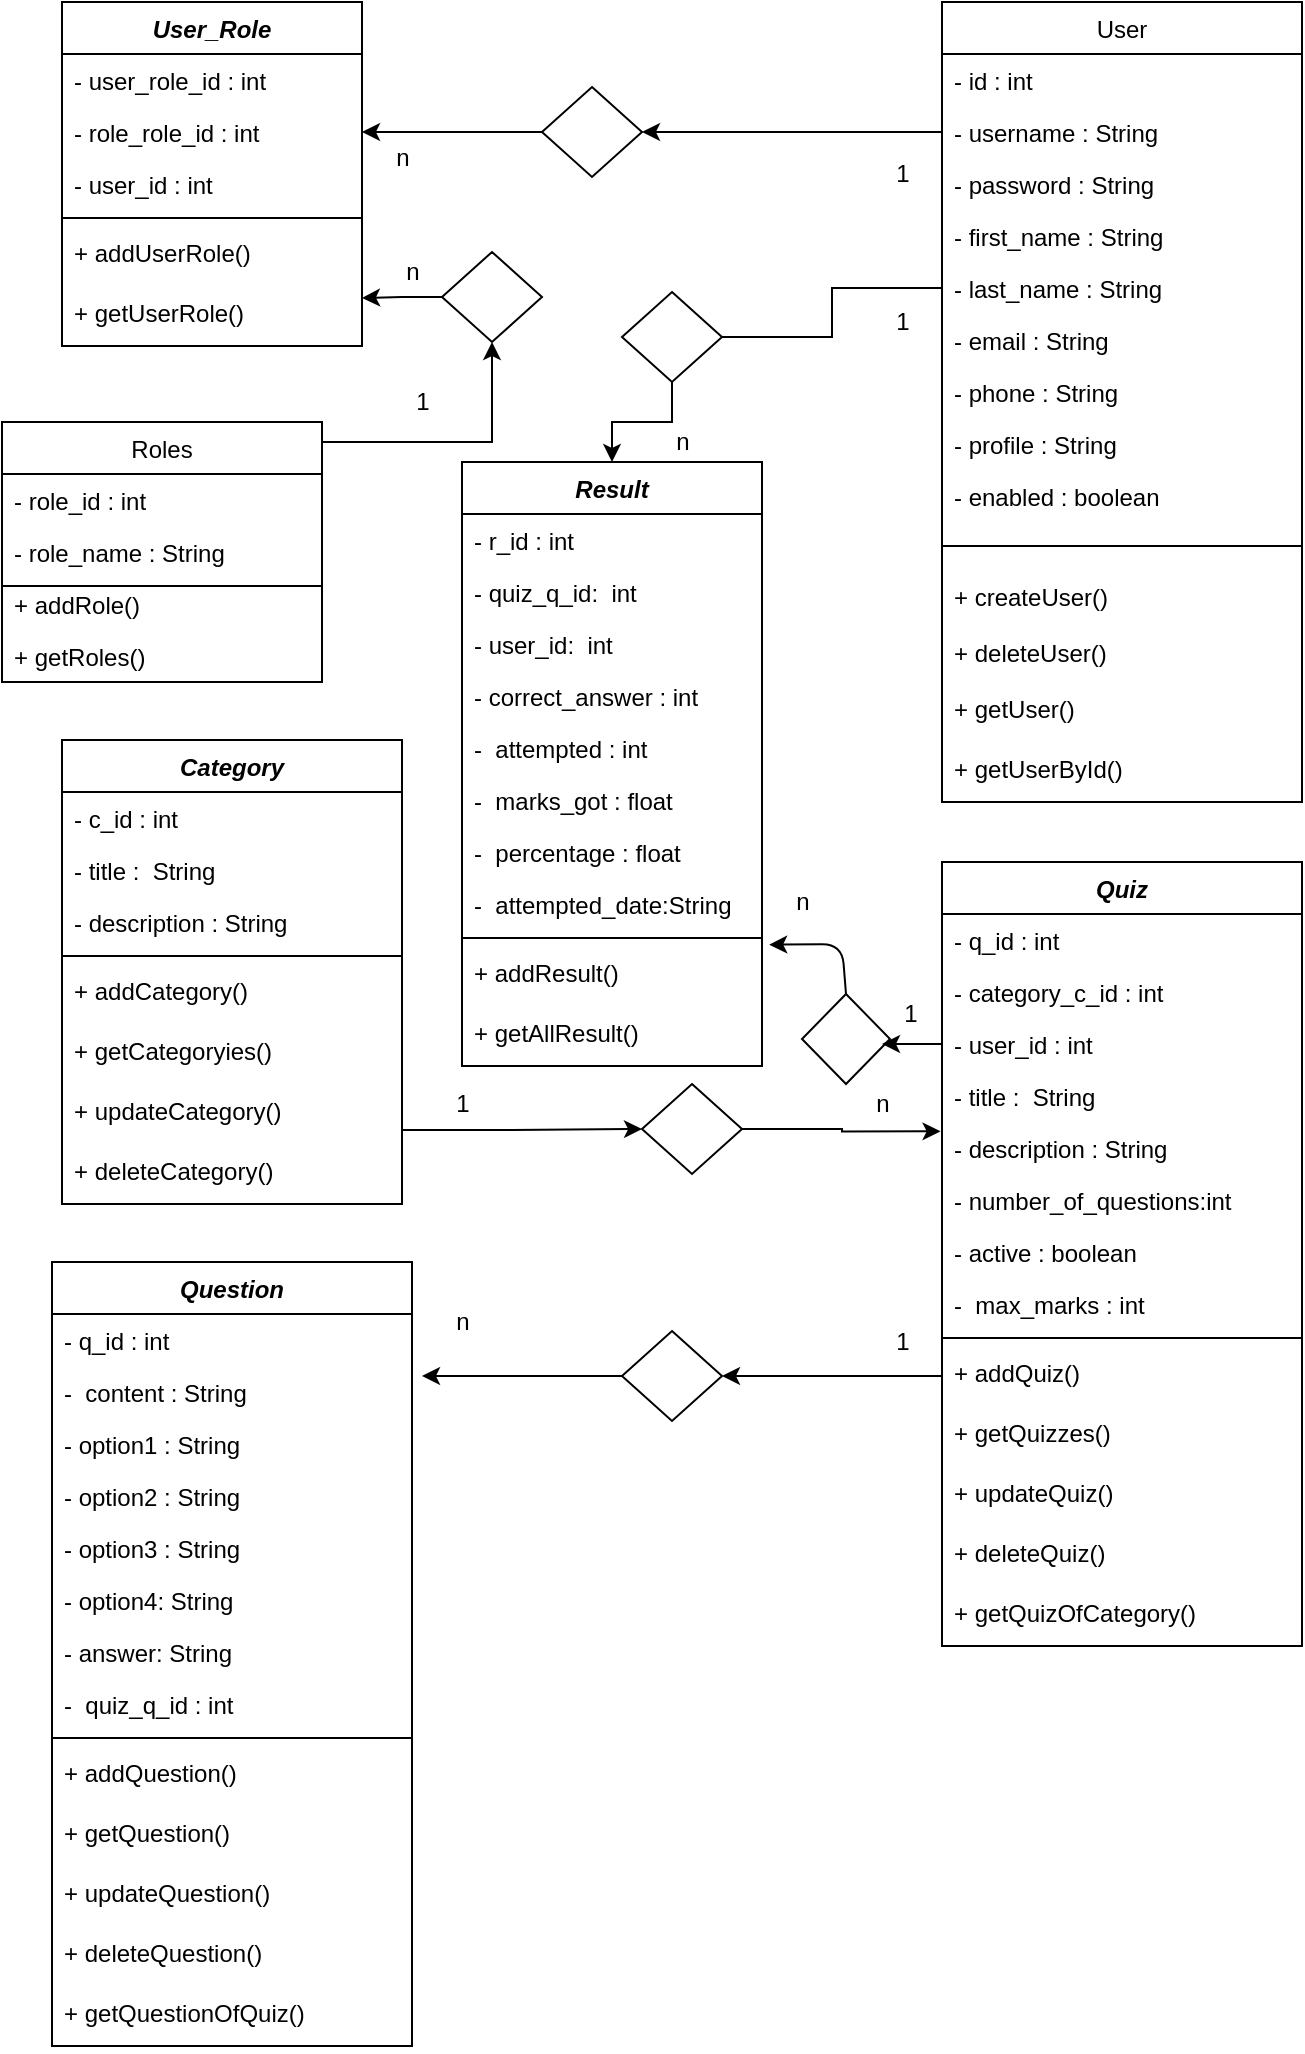 <mxfile version="15.3.5" type="device"><diagram id="C5RBs43oDa-KdzZeNtuy" name="Page-1"><mxGraphModel dx="1259" dy="533" grid="1" gridSize="10" guides="1" tooltips="1" connect="1" arrows="1" fold="1" page="1" pageScale="1" pageWidth="827" pageHeight="1169" math="0" shadow="0"><root><mxCell id="WIyWlLk6GJQsqaUBKTNV-0"/><mxCell id="WIyWlLk6GJQsqaUBKTNV-1" parent="WIyWlLk6GJQsqaUBKTNV-0"/><mxCell id="jWSQTpbPnZB47h_vcqKc-38" value="User_Role" style="swimlane;fontStyle=3;align=center;verticalAlign=top;childLayout=stackLayout;horizontal=1;startSize=26;horizontalStack=0;resizeParent=1;resizeLast=0;collapsible=1;marginBottom=0;rounded=0;shadow=0;strokeWidth=1;" vertex="1" parent="WIyWlLk6GJQsqaUBKTNV-1"><mxGeometry x="50" y="130" width="150" height="172" as="geometry"><mxRectangle x="230" y="140" width="160" height="26" as="alternateBounds"/></mxGeometry></mxCell><mxCell id="jWSQTpbPnZB47h_vcqKc-39" value="- user_role_id : int" style="text;align=left;verticalAlign=top;spacingLeft=4;spacingRight=4;overflow=hidden;rotatable=0;points=[[0,0.5],[1,0.5]];portConstraint=eastwest;" vertex="1" parent="jWSQTpbPnZB47h_vcqKc-38"><mxGeometry y="26" width="150" height="26" as="geometry"/></mxCell><mxCell id="jWSQTpbPnZB47h_vcqKc-40" value="- role_role_id : int" style="text;align=left;verticalAlign=top;spacingLeft=4;spacingRight=4;overflow=hidden;rotatable=0;points=[[0,0.5],[1,0.5]];portConstraint=eastwest;rounded=0;shadow=0;html=0;" vertex="1" parent="jWSQTpbPnZB47h_vcqKc-38"><mxGeometry y="52" width="150" height="26" as="geometry"/></mxCell><mxCell id="jWSQTpbPnZB47h_vcqKc-41" value="- user_id : int" style="text;align=left;verticalAlign=top;spacingLeft=4;spacingRight=4;overflow=hidden;rotatable=0;points=[[0,0.5],[1,0.5]];portConstraint=eastwest;rounded=0;shadow=0;html=0;" vertex="1" parent="jWSQTpbPnZB47h_vcqKc-38"><mxGeometry y="78" width="150" height="26" as="geometry"/></mxCell><mxCell id="jWSQTpbPnZB47h_vcqKc-42" value="" style="line;html=1;strokeWidth=1;align=left;verticalAlign=middle;spacingTop=-1;spacingLeft=3;spacingRight=3;rotatable=0;labelPosition=right;points=[];portConstraint=eastwest;" vertex="1" parent="jWSQTpbPnZB47h_vcqKc-38"><mxGeometry y="104" width="150" height="8" as="geometry"/></mxCell><mxCell id="jWSQTpbPnZB47h_vcqKc-44" value="+ addUserRole()" style="text;align=left;verticalAlign=top;spacingLeft=4;spacingRight=4;overflow=hidden;rotatable=0;points=[[0,0.5],[1,0.5]];portConstraint=eastwest;" vertex="1" parent="jWSQTpbPnZB47h_vcqKc-38"><mxGeometry y="112" width="150" height="30" as="geometry"/></mxCell><mxCell id="jWSQTpbPnZB47h_vcqKc-94" value="+ getUserRole()" style="text;align=left;verticalAlign=top;spacingLeft=4;spacingRight=4;overflow=hidden;rotatable=0;points=[[0,0.5],[1,0.5]];portConstraint=eastwest;" vertex="1" parent="jWSQTpbPnZB47h_vcqKc-38"><mxGeometry y="142" width="150" height="30" as="geometry"/></mxCell><mxCell id="jWSQTpbPnZB47h_vcqKc-45" value="Roles" style="swimlane;fontStyle=0;align=center;verticalAlign=top;childLayout=stackLayout;horizontal=1;startSize=26;horizontalStack=0;resizeParent=1;resizeLast=0;collapsible=1;marginBottom=0;rounded=0;shadow=0;strokeWidth=1;" vertex="1" parent="WIyWlLk6GJQsqaUBKTNV-1"><mxGeometry x="20" y="340" width="160" height="130" as="geometry"><mxRectangle x="130" y="380" width="160" height="26" as="alternateBounds"/></mxGeometry></mxCell><mxCell id="jWSQTpbPnZB47h_vcqKc-46" value="- role_id : int" style="text;align=left;verticalAlign=top;spacingLeft=4;spacingRight=4;overflow=hidden;rotatable=0;points=[[0,0.5],[1,0.5]];portConstraint=eastwest;" vertex="1" parent="jWSQTpbPnZB47h_vcqKc-45"><mxGeometry y="26" width="160" height="26" as="geometry"/></mxCell><mxCell id="jWSQTpbPnZB47h_vcqKc-47" value="- role_name : String" style="text;align=left;verticalAlign=top;spacingLeft=4;spacingRight=4;overflow=hidden;rotatable=0;points=[[0,0.5],[1,0.5]];portConstraint=eastwest;rounded=0;shadow=0;html=0;" vertex="1" parent="jWSQTpbPnZB47h_vcqKc-45"><mxGeometry y="52" width="160" height="26" as="geometry"/></mxCell><mxCell id="jWSQTpbPnZB47h_vcqKc-48" value="+ addRole()" style="text;align=left;verticalAlign=top;spacingLeft=4;spacingRight=4;overflow=hidden;rotatable=0;points=[[0,0.5],[1,0.5]];portConstraint=eastwest;rounded=0;shadow=0;html=0;" vertex="1" parent="jWSQTpbPnZB47h_vcqKc-45"><mxGeometry y="78" width="160" height="26" as="geometry"/></mxCell><mxCell id="jWSQTpbPnZB47h_vcqKc-95" value="+ getRoles()" style="text;align=left;verticalAlign=top;spacingLeft=4;spacingRight=4;overflow=hidden;rotatable=0;points=[[0,0.5],[1,0.5]];portConstraint=eastwest;rounded=0;shadow=0;html=0;" vertex="1" parent="jWSQTpbPnZB47h_vcqKc-45"><mxGeometry y="104" width="160" height="26" as="geometry"/></mxCell><mxCell id="jWSQTpbPnZB47h_vcqKc-49" value="User" style="swimlane;fontStyle=0;align=center;verticalAlign=top;childLayout=stackLayout;horizontal=1;startSize=26;horizontalStack=0;resizeParent=1;resizeLast=0;collapsible=1;marginBottom=0;rounded=0;shadow=0;strokeWidth=1;" vertex="1" parent="WIyWlLk6GJQsqaUBKTNV-1"><mxGeometry x="490" y="130" width="180" height="400" as="geometry"><mxRectangle x="550" y="140" width="160" height="26" as="alternateBounds"/></mxGeometry></mxCell><mxCell id="jWSQTpbPnZB47h_vcqKc-50" value="- id : int" style="text;align=left;verticalAlign=top;spacingLeft=4;spacingRight=4;overflow=hidden;rotatable=0;points=[[0,0.5],[1,0.5]];portConstraint=eastwest;" vertex="1" parent="jWSQTpbPnZB47h_vcqKc-49"><mxGeometry y="26" width="180" height="26" as="geometry"/></mxCell><mxCell id="jWSQTpbPnZB47h_vcqKc-51" value="- username : String" style="text;align=left;verticalAlign=top;spacingLeft=4;spacingRight=4;overflow=hidden;rotatable=0;points=[[0,0.5],[1,0.5]];portConstraint=eastwest;rounded=0;shadow=0;html=0;" vertex="1" parent="jWSQTpbPnZB47h_vcqKc-49"><mxGeometry y="52" width="180" height="26" as="geometry"/></mxCell><mxCell id="jWSQTpbPnZB47h_vcqKc-52" value="- password : String" style="text;align=left;verticalAlign=top;spacingLeft=4;spacingRight=4;overflow=hidden;rotatable=0;points=[[0,0.5],[1,0.5]];portConstraint=eastwest;rounded=0;shadow=0;html=0;" vertex="1" parent="jWSQTpbPnZB47h_vcqKc-49"><mxGeometry y="78" width="180" height="26" as="geometry"/></mxCell><mxCell id="jWSQTpbPnZB47h_vcqKc-53" value="- first_name : String" style="text;align=left;verticalAlign=top;spacingLeft=4;spacingRight=4;overflow=hidden;rotatable=0;points=[[0,0.5],[1,0.5]];portConstraint=eastwest;rounded=0;shadow=0;html=0;" vertex="1" parent="jWSQTpbPnZB47h_vcqKc-49"><mxGeometry y="104" width="180" height="26" as="geometry"/></mxCell><mxCell id="jWSQTpbPnZB47h_vcqKc-55" value="- last_name : String" style="text;align=left;verticalAlign=top;spacingLeft=4;spacingRight=4;overflow=hidden;rotatable=0;points=[[0,0.5],[1,0.5]];portConstraint=eastwest;rounded=0;shadow=0;html=0;" vertex="1" parent="jWSQTpbPnZB47h_vcqKc-49"><mxGeometry y="130" width="180" height="26" as="geometry"/></mxCell><mxCell id="jWSQTpbPnZB47h_vcqKc-54" value="- email : String" style="text;align=left;verticalAlign=top;spacingLeft=4;spacingRight=4;overflow=hidden;rotatable=0;points=[[0,0.5],[1,0.5]];portConstraint=eastwest;rounded=0;shadow=0;html=0;" vertex="1" parent="jWSQTpbPnZB47h_vcqKc-49"><mxGeometry y="156" width="180" height="26" as="geometry"/></mxCell><mxCell id="jWSQTpbPnZB47h_vcqKc-56" value="- phone : String" style="text;align=left;verticalAlign=top;spacingLeft=4;spacingRight=4;overflow=hidden;rotatable=0;points=[[0,0.5],[1,0.5]];portConstraint=eastwest;rounded=0;shadow=0;html=0;" vertex="1" parent="jWSQTpbPnZB47h_vcqKc-49"><mxGeometry y="182" width="180" height="26" as="geometry"/></mxCell><mxCell id="jWSQTpbPnZB47h_vcqKc-79" value="- profile : String" style="text;align=left;verticalAlign=top;spacingLeft=4;spacingRight=4;overflow=hidden;rotatable=0;points=[[0,0.5],[1,0.5]];portConstraint=eastwest;rounded=0;shadow=0;html=0;" vertex="1" parent="jWSQTpbPnZB47h_vcqKc-49"><mxGeometry y="208" width="180" height="26" as="geometry"/></mxCell><mxCell id="jWSQTpbPnZB47h_vcqKc-57" value="- enabled : boolean" style="text;align=left;verticalAlign=top;spacingLeft=4;spacingRight=4;overflow=hidden;rotatable=0;points=[[0,0.5],[1,0.5]];portConstraint=eastwest;rounded=0;shadow=0;html=0;" vertex="1" parent="jWSQTpbPnZB47h_vcqKc-49"><mxGeometry y="234" width="180" height="26" as="geometry"/></mxCell><mxCell id="jWSQTpbPnZB47h_vcqKc-59" value="" style="line;html=1;strokeWidth=1;align=left;verticalAlign=middle;spacingTop=-1;spacingLeft=3;spacingRight=3;rotatable=0;labelPosition=right;points=[];portConstraint=eastwest;" vertex="1" parent="jWSQTpbPnZB47h_vcqKc-49"><mxGeometry y="260" width="180" height="24" as="geometry"/></mxCell><mxCell id="jWSQTpbPnZB47h_vcqKc-43" value="+ createUser()" style="text;align=left;verticalAlign=top;spacingLeft=4;spacingRight=4;overflow=hidden;rotatable=0;points=[[0,0.5],[1,0.5]];portConstraint=eastwest;" vertex="1" parent="jWSQTpbPnZB47h_vcqKc-49"><mxGeometry y="284" width="180" height="28" as="geometry"/></mxCell><mxCell id="jWSQTpbPnZB47h_vcqKc-93" value="+ deleteUser()" style="text;align=left;verticalAlign=top;spacingLeft=4;spacingRight=4;overflow=hidden;rotatable=0;points=[[0,0.5],[1,0.5]];portConstraint=eastwest;" vertex="1" parent="jWSQTpbPnZB47h_vcqKc-49"><mxGeometry y="312" width="180" height="28" as="geometry"/></mxCell><mxCell id="jWSQTpbPnZB47h_vcqKc-80" value="+ getUser()" style="text;align=left;verticalAlign=top;spacingLeft=4;spacingRight=4;overflow=hidden;rotatable=0;points=[[0,0.5],[1,0.5]];portConstraint=eastwest;" vertex="1" parent="jWSQTpbPnZB47h_vcqKc-49"><mxGeometry y="340" width="180" height="30" as="geometry"/></mxCell><mxCell id="jWSQTpbPnZB47h_vcqKc-81" value="+ getUserById()" style="text;align=left;verticalAlign=top;spacingLeft=4;spacingRight=4;overflow=hidden;rotatable=0;points=[[0,0.5],[1,0.5]];portConstraint=eastwest;" vertex="1" parent="jWSQTpbPnZB47h_vcqKc-49"><mxGeometry y="370" width="180" height="30" as="geometry"/></mxCell><mxCell id="jWSQTpbPnZB47h_vcqKc-71" value="1" style="text;html=1;align=center;verticalAlign=middle;resizable=0;points=[];autosize=1;strokeColor=none;fontColor=#000000;" vertex="1" parent="WIyWlLk6GJQsqaUBKTNV-1"><mxGeometry x="460" y="206" width="20" height="20" as="geometry"/></mxCell><mxCell id="jWSQTpbPnZB47h_vcqKc-72" value="1" style="text;html=1;align=center;verticalAlign=middle;resizable=0;points=[];autosize=1;strokeColor=none;fontColor=#000000;" vertex="1" parent="WIyWlLk6GJQsqaUBKTNV-1"><mxGeometry x="220" y="320" width="20" height="20" as="geometry"/></mxCell><mxCell id="jWSQTpbPnZB47h_vcqKc-73" value="n" style="text;html=1;align=center;verticalAlign=middle;resizable=0;points=[];autosize=1;strokeColor=none;fontColor=#000000;" vertex="1" parent="WIyWlLk6GJQsqaUBKTNV-1"><mxGeometry x="210" y="197.5" width="20" height="20" as="geometry"/></mxCell><mxCell id="jWSQTpbPnZB47h_vcqKc-75" value="" style="endArrow=none;html=1;fontColor=#000000;" edge="1" parent="WIyWlLk6GJQsqaUBKTNV-1"><mxGeometry width="50" height="50" relative="1" as="geometry"><mxPoint x="20" y="422" as="sourcePoint"/><mxPoint x="180" y="422" as="targetPoint"/><Array as="points"/></mxGeometry></mxCell><mxCell id="jWSQTpbPnZB47h_vcqKc-149" style="edgeStyle=orthogonalEdgeStyle;rounded=0;orthogonalLoop=1;jettySize=auto;html=1;exitX=0;exitY=0.5;exitDx=0;exitDy=0;" edge="1" parent="WIyWlLk6GJQsqaUBKTNV-1" source="jWSQTpbPnZB47h_vcqKc-76" target="jWSQTpbPnZB47h_vcqKc-40"><mxGeometry relative="1" as="geometry"/></mxCell><mxCell id="jWSQTpbPnZB47h_vcqKc-76" value="" style="rhombus;whiteSpace=wrap;html=1;hachureGap=4;pointerEvents=0;fillColor=#FFFFFF;" vertex="1" parent="WIyWlLk6GJQsqaUBKTNV-1"><mxGeometry x="290" y="172.5" width="50" height="45" as="geometry"/></mxCell><mxCell id="jWSQTpbPnZB47h_vcqKc-78" value="n" style="text;html=1;align=center;verticalAlign=middle;resizable=0;points=[];autosize=1;strokeColor=none;fillColor=none;" vertex="1" parent="WIyWlLk6GJQsqaUBKTNV-1"><mxGeometry x="215" y="255" width="20" height="20" as="geometry"/></mxCell><mxCell id="jWSQTpbPnZB47h_vcqKc-97" value="Category" style="swimlane;fontStyle=3;align=center;verticalAlign=top;childLayout=stackLayout;horizontal=1;startSize=26;horizontalStack=0;resizeParent=1;resizeLast=0;collapsible=1;marginBottom=0;rounded=0;shadow=0;strokeWidth=1;" vertex="1" parent="WIyWlLk6GJQsqaUBKTNV-1"><mxGeometry x="50" y="499" width="170" height="232" as="geometry"><mxRectangle x="230" y="140" width="160" height="26" as="alternateBounds"/></mxGeometry></mxCell><mxCell id="jWSQTpbPnZB47h_vcqKc-98" value="- c_id : int" style="text;align=left;verticalAlign=top;spacingLeft=4;spacingRight=4;overflow=hidden;rotatable=0;points=[[0,0.5],[1,0.5]];portConstraint=eastwest;" vertex="1" parent="jWSQTpbPnZB47h_vcqKc-97"><mxGeometry y="26" width="170" height="26" as="geometry"/></mxCell><mxCell id="jWSQTpbPnZB47h_vcqKc-99" value="- title :  String" style="text;align=left;verticalAlign=top;spacingLeft=4;spacingRight=4;overflow=hidden;rotatable=0;points=[[0,0.5],[1,0.5]];portConstraint=eastwest;rounded=0;shadow=0;html=0;" vertex="1" parent="jWSQTpbPnZB47h_vcqKc-97"><mxGeometry y="52" width="170" height="26" as="geometry"/></mxCell><mxCell id="jWSQTpbPnZB47h_vcqKc-100" value="- description : String" style="text;align=left;verticalAlign=top;spacingLeft=4;spacingRight=4;overflow=hidden;rotatable=0;points=[[0,0.5],[1,0.5]];portConstraint=eastwest;rounded=0;shadow=0;html=0;" vertex="1" parent="jWSQTpbPnZB47h_vcqKc-97"><mxGeometry y="78" width="170" height="26" as="geometry"/></mxCell><mxCell id="jWSQTpbPnZB47h_vcqKc-101" value="" style="line;html=1;strokeWidth=1;align=left;verticalAlign=middle;spacingTop=-1;spacingLeft=3;spacingRight=3;rotatable=0;labelPosition=right;points=[];portConstraint=eastwest;" vertex="1" parent="jWSQTpbPnZB47h_vcqKc-97"><mxGeometry y="104" width="170" height="8" as="geometry"/></mxCell><mxCell id="jWSQTpbPnZB47h_vcqKc-102" value="+ addCategory()" style="text;align=left;verticalAlign=top;spacingLeft=4;spacingRight=4;overflow=hidden;rotatable=0;points=[[0,0.5],[1,0.5]];portConstraint=eastwest;" vertex="1" parent="jWSQTpbPnZB47h_vcqKc-97"><mxGeometry y="112" width="170" height="30" as="geometry"/></mxCell><mxCell id="jWSQTpbPnZB47h_vcqKc-103" value="+ getCategoryies()" style="text;align=left;verticalAlign=top;spacingLeft=4;spacingRight=4;overflow=hidden;rotatable=0;points=[[0,0.5],[1,0.5]];portConstraint=eastwest;" vertex="1" parent="jWSQTpbPnZB47h_vcqKc-97"><mxGeometry y="142" width="170" height="30" as="geometry"/></mxCell><mxCell id="jWSQTpbPnZB47h_vcqKc-104" value="+ updateCategory()" style="text;align=left;verticalAlign=top;spacingLeft=4;spacingRight=4;overflow=hidden;rotatable=0;points=[[0,0.5],[1,0.5]];portConstraint=eastwest;" vertex="1" parent="jWSQTpbPnZB47h_vcqKc-97"><mxGeometry y="172" width="170" height="30" as="geometry"/></mxCell><mxCell id="jWSQTpbPnZB47h_vcqKc-105" value="+ deleteCategory()" style="text;align=left;verticalAlign=top;spacingLeft=4;spacingRight=4;overflow=hidden;rotatable=0;points=[[0,0.5],[1,0.5]];portConstraint=eastwest;" vertex="1" parent="jWSQTpbPnZB47h_vcqKc-97"><mxGeometry y="202" width="170" height="30" as="geometry"/></mxCell><mxCell id="jWSQTpbPnZB47h_vcqKc-107" value="Quiz" style="swimlane;fontStyle=3;align=center;verticalAlign=top;childLayout=stackLayout;horizontal=1;startSize=26;horizontalStack=0;resizeParent=1;resizeLast=0;collapsible=1;marginBottom=0;rounded=0;shadow=0;strokeWidth=1;" vertex="1" parent="WIyWlLk6GJQsqaUBKTNV-1"><mxGeometry x="490" y="560" width="180" height="392" as="geometry"><mxRectangle x="230" y="140" width="160" height="26" as="alternateBounds"/></mxGeometry></mxCell><mxCell id="jWSQTpbPnZB47h_vcqKc-108" value="- q_id : int" style="text;align=left;verticalAlign=top;spacingLeft=4;spacingRight=4;overflow=hidden;rotatable=0;points=[[0,0.5],[1,0.5]];portConstraint=eastwest;" vertex="1" parent="jWSQTpbPnZB47h_vcqKc-107"><mxGeometry y="26" width="180" height="26" as="geometry"/></mxCell><mxCell id="jWSQTpbPnZB47h_vcqKc-119" value="- category_c_id : int" style="text;align=left;verticalAlign=top;spacingLeft=4;spacingRight=4;overflow=hidden;rotatable=0;points=[[0,0.5],[1,0.5]];portConstraint=eastwest;" vertex="1" parent="jWSQTpbPnZB47h_vcqKc-107"><mxGeometry y="52" width="180" height="26" as="geometry"/></mxCell><mxCell id="jWSQTpbPnZB47h_vcqKc-121" value="- user_id : int" style="text;align=left;verticalAlign=top;spacingLeft=4;spacingRight=4;overflow=hidden;rotatable=0;points=[[0,0.5],[1,0.5]];portConstraint=eastwest;" vertex="1" parent="jWSQTpbPnZB47h_vcqKc-107"><mxGeometry y="78" width="180" height="26" as="geometry"/></mxCell><mxCell id="jWSQTpbPnZB47h_vcqKc-109" value="- title :  String" style="text;align=left;verticalAlign=top;spacingLeft=4;spacingRight=4;overflow=hidden;rotatable=0;points=[[0,0.5],[1,0.5]];portConstraint=eastwest;rounded=0;shadow=0;html=0;" vertex="1" parent="jWSQTpbPnZB47h_vcqKc-107"><mxGeometry y="104" width="180" height="26" as="geometry"/></mxCell><mxCell id="jWSQTpbPnZB47h_vcqKc-116" value="- description : String" style="text;align=left;verticalAlign=top;spacingLeft=4;spacingRight=4;overflow=hidden;rotatable=0;points=[[0,0.5],[1,0.5]];portConstraint=eastwest;rounded=0;shadow=0;html=0;" vertex="1" parent="jWSQTpbPnZB47h_vcqKc-107"><mxGeometry y="130" width="180" height="26" as="geometry"/></mxCell><mxCell id="jWSQTpbPnZB47h_vcqKc-117" value="- number_of_questions:int" style="text;align=left;verticalAlign=top;spacingLeft=4;spacingRight=4;overflow=hidden;rotatable=0;points=[[0,0.5],[1,0.5]];portConstraint=eastwest;rounded=0;shadow=0;html=0;" vertex="1" parent="jWSQTpbPnZB47h_vcqKc-107"><mxGeometry y="156" width="180" height="26" as="geometry"/></mxCell><mxCell id="jWSQTpbPnZB47h_vcqKc-118" value="- active : boolean" style="text;align=left;verticalAlign=top;spacingLeft=4;spacingRight=4;overflow=hidden;rotatable=0;points=[[0,0.5],[1,0.5]];portConstraint=eastwest;rounded=0;shadow=0;html=0;" vertex="1" parent="jWSQTpbPnZB47h_vcqKc-107"><mxGeometry y="182" width="180" height="26" as="geometry"/></mxCell><mxCell id="jWSQTpbPnZB47h_vcqKc-110" value="-  max_marks : int" style="text;align=left;verticalAlign=top;spacingLeft=4;spacingRight=4;overflow=hidden;rotatable=0;points=[[0,0.5],[1,0.5]];portConstraint=eastwest;rounded=0;shadow=0;html=0;" vertex="1" parent="jWSQTpbPnZB47h_vcqKc-107"><mxGeometry y="208" width="180" height="26" as="geometry"/></mxCell><mxCell id="jWSQTpbPnZB47h_vcqKc-111" value="" style="line;html=1;strokeWidth=1;align=left;verticalAlign=middle;spacingTop=-1;spacingLeft=3;spacingRight=3;rotatable=0;labelPosition=right;points=[];portConstraint=eastwest;" vertex="1" parent="jWSQTpbPnZB47h_vcqKc-107"><mxGeometry y="234" width="180" height="8" as="geometry"/></mxCell><mxCell id="jWSQTpbPnZB47h_vcqKc-112" value="+ addQuiz()" style="text;align=left;verticalAlign=top;spacingLeft=4;spacingRight=4;overflow=hidden;rotatable=0;points=[[0,0.5],[1,0.5]];portConstraint=eastwest;" vertex="1" parent="jWSQTpbPnZB47h_vcqKc-107"><mxGeometry y="242" width="180" height="30" as="geometry"/></mxCell><mxCell id="jWSQTpbPnZB47h_vcqKc-113" value="+ getQuizzes()" style="text;align=left;verticalAlign=top;spacingLeft=4;spacingRight=4;overflow=hidden;rotatable=0;points=[[0,0.5],[1,0.5]];portConstraint=eastwest;" vertex="1" parent="jWSQTpbPnZB47h_vcqKc-107"><mxGeometry y="272" width="180" height="30" as="geometry"/></mxCell><mxCell id="jWSQTpbPnZB47h_vcqKc-114" value="+ updateQuiz()" style="text;align=left;verticalAlign=top;spacingLeft=4;spacingRight=4;overflow=hidden;rotatable=0;points=[[0,0.5],[1,0.5]];portConstraint=eastwest;" vertex="1" parent="jWSQTpbPnZB47h_vcqKc-107"><mxGeometry y="302" width="180" height="30" as="geometry"/></mxCell><mxCell id="jWSQTpbPnZB47h_vcqKc-115" value="+ deleteQuiz()" style="text;align=left;verticalAlign=top;spacingLeft=4;spacingRight=4;overflow=hidden;rotatable=0;points=[[0,0.5],[1,0.5]];portConstraint=eastwest;" vertex="1" parent="jWSQTpbPnZB47h_vcqKc-107"><mxGeometry y="332" width="180" height="30" as="geometry"/></mxCell><mxCell id="jWSQTpbPnZB47h_vcqKc-122" value="+ getQuizOfCategory()" style="text;align=left;verticalAlign=top;spacingLeft=4;spacingRight=4;overflow=hidden;rotatable=0;points=[[0,0.5],[1,0.5]];portConstraint=eastwest;" vertex="1" parent="jWSQTpbPnZB47h_vcqKc-107"><mxGeometry y="362" width="180" height="30" as="geometry"/></mxCell><mxCell id="jWSQTpbPnZB47h_vcqKc-123" value="Question" style="swimlane;fontStyle=3;align=center;verticalAlign=top;childLayout=stackLayout;horizontal=1;startSize=26;horizontalStack=0;resizeParent=1;resizeLast=0;collapsible=1;marginBottom=0;rounded=0;shadow=0;strokeWidth=1;" vertex="1" parent="WIyWlLk6GJQsqaUBKTNV-1"><mxGeometry x="45" y="760" width="180" height="392" as="geometry"><mxRectangle x="230" y="140" width="160" height="26" as="alternateBounds"/></mxGeometry></mxCell><mxCell id="jWSQTpbPnZB47h_vcqKc-124" value="- q_id : int" style="text;align=left;verticalAlign=top;spacingLeft=4;spacingRight=4;overflow=hidden;rotatable=0;points=[[0,0.5],[1,0.5]];portConstraint=eastwest;" vertex="1" parent="jWSQTpbPnZB47h_vcqKc-123"><mxGeometry y="26" width="180" height="26" as="geometry"/></mxCell><mxCell id="jWSQTpbPnZB47h_vcqKc-125" value="-  content : String" style="text;align=left;verticalAlign=top;spacingLeft=4;spacingRight=4;overflow=hidden;rotatable=0;points=[[0,0.5],[1,0.5]];portConstraint=eastwest;" vertex="1" parent="jWSQTpbPnZB47h_vcqKc-123"><mxGeometry y="52" width="180" height="26" as="geometry"/></mxCell><mxCell id="jWSQTpbPnZB47h_vcqKc-126" value="- option1 : String" style="text;align=left;verticalAlign=top;spacingLeft=4;spacingRight=4;overflow=hidden;rotatable=0;points=[[0,0.5],[1,0.5]];portConstraint=eastwest;" vertex="1" parent="jWSQTpbPnZB47h_vcqKc-123"><mxGeometry y="78" width="180" height="26" as="geometry"/></mxCell><mxCell id="jWSQTpbPnZB47h_vcqKc-127" value="- option2 : String" style="text;align=left;verticalAlign=top;spacingLeft=4;spacingRight=4;overflow=hidden;rotatable=0;points=[[0,0.5],[1,0.5]];portConstraint=eastwest;rounded=0;shadow=0;html=0;" vertex="1" parent="jWSQTpbPnZB47h_vcqKc-123"><mxGeometry y="104" width="180" height="26" as="geometry"/></mxCell><mxCell id="jWSQTpbPnZB47h_vcqKc-128" value="- option3 : String" style="text;align=left;verticalAlign=top;spacingLeft=4;spacingRight=4;overflow=hidden;rotatable=0;points=[[0,0.5],[1,0.5]];portConstraint=eastwest;rounded=0;shadow=0;html=0;" vertex="1" parent="jWSQTpbPnZB47h_vcqKc-123"><mxGeometry y="130" width="180" height="26" as="geometry"/></mxCell><mxCell id="jWSQTpbPnZB47h_vcqKc-129" value="- option4: String" style="text;align=left;verticalAlign=top;spacingLeft=4;spacingRight=4;overflow=hidden;rotatable=0;points=[[0,0.5],[1,0.5]];portConstraint=eastwest;rounded=0;shadow=0;html=0;" vertex="1" parent="jWSQTpbPnZB47h_vcqKc-123"><mxGeometry y="156" width="180" height="26" as="geometry"/></mxCell><mxCell id="jWSQTpbPnZB47h_vcqKc-130" value="- answer: String" style="text;align=left;verticalAlign=top;spacingLeft=4;spacingRight=4;overflow=hidden;rotatable=0;points=[[0,0.5],[1,0.5]];portConstraint=eastwest;rounded=0;shadow=0;html=0;" vertex="1" parent="jWSQTpbPnZB47h_vcqKc-123"><mxGeometry y="182" width="180" height="26" as="geometry"/></mxCell><mxCell id="jWSQTpbPnZB47h_vcqKc-131" value="-  quiz_q_id : int" style="text;align=left;verticalAlign=top;spacingLeft=4;spacingRight=4;overflow=hidden;rotatable=0;points=[[0,0.5],[1,0.5]];portConstraint=eastwest;rounded=0;shadow=0;html=0;" vertex="1" parent="jWSQTpbPnZB47h_vcqKc-123"><mxGeometry y="208" width="180" height="26" as="geometry"/></mxCell><mxCell id="jWSQTpbPnZB47h_vcqKc-132" value="" style="line;html=1;strokeWidth=1;align=left;verticalAlign=middle;spacingTop=-1;spacingLeft=3;spacingRight=3;rotatable=0;labelPosition=right;points=[];portConstraint=eastwest;" vertex="1" parent="jWSQTpbPnZB47h_vcqKc-123"><mxGeometry y="234" width="180" height="8" as="geometry"/></mxCell><mxCell id="jWSQTpbPnZB47h_vcqKc-133" value="+ addQuestion()" style="text;align=left;verticalAlign=top;spacingLeft=4;spacingRight=4;overflow=hidden;rotatable=0;points=[[0,0.5],[1,0.5]];portConstraint=eastwest;" vertex="1" parent="jWSQTpbPnZB47h_vcqKc-123"><mxGeometry y="242" width="180" height="30" as="geometry"/></mxCell><mxCell id="jWSQTpbPnZB47h_vcqKc-134" value="+ getQuestion()" style="text;align=left;verticalAlign=top;spacingLeft=4;spacingRight=4;overflow=hidden;rotatable=0;points=[[0,0.5],[1,0.5]];portConstraint=eastwest;" vertex="1" parent="jWSQTpbPnZB47h_vcqKc-123"><mxGeometry y="272" width="180" height="30" as="geometry"/></mxCell><mxCell id="jWSQTpbPnZB47h_vcqKc-135" value="+ updateQuestion()" style="text;align=left;verticalAlign=top;spacingLeft=4;spacingRight=4;overflow=hidden;rotatable=0;points=[[0,0.5],[1,0.5]];portConstraint=eastwest;" vertex="1" parent="jWSQTpbPnZB47h_vcqKc-123"><mxGeometry y="302" width="180" height="30" as="geometry"/></mxCell><mxCell id="jWSQTpbPnZB47h_vcqKc-136" value="+ deleteQuestion()" style="text;align=left;verticalAlign=top;spacingLeft=4;spacingRight=4;overflow=hidden;rotatable=0;points=[[0,0.5],[1,0.5]];portConstraint=eastwest;" vertex="1" parent="jWSQTpbPnZB47h_vcqKc-123"><mxGeometry y="332" width="180" height="30" as="geometry"/></mxCell><mxCell id="jWSQTpbPnZB47h_vcqKc-137" value="+ getQuestionOfQuiz()" style="text;align=left;verticalAlign=top;spacingLeft=4;spacingRight=4;overflow=hidden;rotatable=0;points=[[0,0.5],[1,0.5]];portConstraint=eastwest;" vertex="1" parent="jWSQTpbPnZB47h_vcqKc-123"><mxGeometry y="362" width="180" height="30" as="geometry"/></mxCell><mxCell id="jWSQTpbPnZB47h_vcqKc-151" style="edgeStyle=orthogonalEdgeStyle;rounded=0;orthogonalLoop=1;jettySize=auto;html=1;exitX=1;exitY=0.5;exitDx=0;exitDy=0;entryX=-0.004;entryY=0.18;entryDx=0;entryDy=0;entryPerimeter=0;" edge="1" parent="WIyWlLk6GJQsqaUBKTNV-1" source="jWSQTpbPnZB47h_vcqKc-139" target="jWSQTpbPnZB47h_vcqKc-116"><mxGeometry relative="1" as="geometry"><mxPoint x="460" y="693" as="targetPoint"/><Array as="points"><mxPoint x="440" y="693"/><mxPoint x="440" y="695"/></Array></mxGeometry></mxCell><mxCell id="jWSQTpbPnZB47h_vcqKc-139" value="" style="rhombus;whiteSpace=wrap;html=1;hachureGap=4;pointerEvents=0;fillColor=#FFFFFF;" vertex="1" parent="WIyWlLk6GJQsqaUBKTNV-1"><mxGeometry x="340" y="671" width="50" height="45" as="geometry"/></mxCell><mxCell id="jWSQTpbPnZB47h_vcqKc-145" style="edgeStyle=orthogonalEdgeStyle;rounded=0;orthogonalLoop=1;jettySize=auto;html=1;exitX=1;exitY=0.5;exitDx=0;exitDy=0;entryX=0.5;entryY=1;entryDx=0;entryDy=0;" edge="1" parent="WIyWlLk6GJQsqaUBKTNV-1" source="jWSQTpbPnZB47h_vcqKc-46" target="jWSQTpbPnZB47h_vcqKc-146"><mxGeometry relative="1" as="geometry"><mxPoint x="250" y="379" as="targetPoint"/><Array as="points"><mxPoint x="180" y="350"/><mxPoint x="265" y="350"/></Array></mxGeometry></mxCell><mxCell id="jWSQTpbPnZB47h_vcqKc-147" style="edgeStyle=orthogonalEdgeStyle;rounded=0;orthogonalLoop=1;jettySize=auto;html=1;exitX=0;exitY=0.5;exitDx=0;exitDy=0;entryX=1;entryY=0.2;entryDx=0;entryDy=0;entryPerimeter=0;" edge="1" parent="WIyWlLk6GJQsqaUBKTNV-1" source="jWSQTpbPnZB47h_vcqKc-146" target="jWSQTpbPnZB47h_vcqKc-94"><mxGeometry relative="1" as="geometry"/></mxCell><mxCell id="jWSQTpbPnZB47h_vcqKc-146" value="" style="rhombus;whiteSpace=wrap;html=1;hachureGap=4;pointerEvents=0;fillColor=#FFFFFF;" vertex="1" parent="WIyWlLk6GJQsqaUBKTNV-1"><mxGeometry x="240" y="255" width="50" height="45" as="geometry"/></mxCell><mxCell id="jWSQTpbPnZB47h_vcqKc-148" style="edgeStyle=orthogonalEdgeStyle;rounded=0;orthogonalLoop=1;jettySize=auto;html=1;exitX=0;exitY=0.5;exitDx=0;exitDy=0;entryX=1;entryY=0.5;entryDx=0;entryDy=0;" edge="1" parent="WIyWlLk6GJQsqaUBKTNV-1" source="jWSQTpbPnZB47h_vcqKc-51" target="jWSQTpbPnZB47h_vcqKc-76"><mxGeometry relative="1" as="geometry"/></mxCell><mxCell id="jWSQTpbPnZB47h_vcqKc-150" style="edgeStyle=orthogonalEdgeStyle;rounded=0;orthogonalLoop=1;jettySize=auto;html=1;exitX=1;exitY=0.5;exitDx=0;exitDy=0;entryX=0;entryY=0.5;entryDx=0;entryDy=0;" edge="1" parent="WIyWlLk6GJQsqaUBKTNV-1" source="jWSQTpbPnZB47h_vcqKc-100" target="jWSQTpbPnZB47h_vcqKc-139"><mxGeometry relative="1" as="geometry"><Array as="points"><mxPoint x="220" y="694"/><mxPoint x="275" y="694"/></Array></mxGeometry></mxCell><mxCell id="jWSQTpbPnZB47h_vcqKc-152" value="1" style="text;html=1;align=center;verticalAlign=middle;resizable=0;points=[];autosize=1;strokeColor=none;fillColor=none;" vertex="1" parent="WIyWlLk6GJQsqaUBKTNV-1"><mxGeometry x="240" y="671" width="20" height="20" as="geometry"/></mxCell><mxCell id="jWSQTpbPnZB47h_vcqKc-153" value="n" style="text;html=1;align=center;verticalAlign=middle;resizable=0;points=[];autosize=1;strokeColor=none;fillColor=none;" vertex="1" parent="WIyWlLk6GJQsqaUBKTNV-1"><mxGeometry x="450" y="671" width="20" height="20" as="geometry"/></mxCell><mxCell id="jWSQTpbPnZB47h_vcqKc-159" style="edgeStyle=orthogonalEdgeStyle;rounded=0;orthogonalLoop=1;jettySize=auto;html=1;exitX=0;exitY=0.5;exitDx=0;exitDy=0;" edge="1" parent="WIyWlLk6GJQsqaUBKTNV-1" source="jWSQTpbPnZB47h_vcqKc-157"><mxGeometry relative="1" as="geometry"><mxPoint x="230" y="817" as="targetPoint"/></mxGeometry></mxCell><mxCell id="jWSQTpbPnZB47h_vcqKc-157" value="" style="rhombus;whiteSpace=wrap;html=1;hachureGap=4;pointerEvents=0;fillColor=#FFFFFF;" vertex="1" parent="WIyWlLk6GJQsqaUBKTNV-1"><mxGeometry x="330" y="794.5" width="50" height="45" as="geometry"/></mxCell><mxCell id="jWSQTpbPnZB47h_vcqKc-158" style="edgeStyle=orthogonalEdgeStyle;rounded=0;orthogonalLoop=1;jettySize=auto;html=1;exitX=0;exitY=0.5;exitDx=0;exitDy=0;" edge="1" parent="WIyWlLk6GJQsqaUBKTNV-1" source="jWSQTpbPnZB47h_vcqKc-112" target="jWSQTpbPnZB47h_vcqKc-157"><mxGeometry relative="1" as="geometry"/></mxCell><mxCell id="jWSQTpbPnZB47h_vcqKc-160" value="1" style="text;html=1;align=center;verticalAlign=middle;resizable=0;points=[];autosize=1;strokeColor=none;fillColor=none;" vertex="1" parent="WIyWlLk6GJQsqaUBKTNV-1"><mxGeometry x="460" y="790" width="20" height="20" as="geometry"/></mxCell><mxCell id="jWSQTpbPnZB47h_vcqKc-161" value="n" style="text;html=1;align=center;verticalAlign=middle;resizable=0;points=[];autosize=1;strokeColor=none;fillColor=none;" vertex="1" parent="WIyWlLk6GJQsqaUBKTNV-1"><mxGeometry x="240" y="780" width="20" height="20" as="geometry"/></mxCell><mxCell id="jWSQTpbPnZB47h_vcqKc-162" value="Result" style="swimlane;fontStyle=3;align=center;verticalAlign=top;childLayout=stackLayout;horizontal=1;startSize=26;horizontalStack=0;resizeParent=1;resizeLast=0;collapsible=1;marginBottom=0;rounded=0;shadow=0;strokeWidth=1;" vertex="1" parent="WIyWlLk6GJQsqaUBKTNV-1"><mxGeometry x="250" y="360" width="150" height="302" as="geometry"><mxRectangle x="230" y="140" width="160" height="26" as="alternateBounds"/></mxGeometry></mxCell><mxCell id="jWSQTpbPnZB47h_vcqKc-163" value="- r_id : int" style="text;align=left;verticalAlign=top;spacingLeft=4;spacingRight=4;overflow=hidden;rotatable=0;points=[[0,0.5],[1,0.5]];portConstraint=eastwest;" vertex="1" parent="jWSQTpbPnZB47h_vcqKc-162"><mxGeometry y="26" width="150" height="26" as="geometry"/></mxCell><mxCell id="jWSQTpbPnZB47h_vcqKc-164" value="- quiz_q_id:  int" style="text;align=left;verticalAlign=top;spacingLeft=4;spacingRight=4;overflow=hidden;rotatable=0;points=[[0,0.5],[1,0.5]];portConstraint=eastwest;rounded=0;shadow=0;html=0;" vertex="1" parent="jWSQTpbPnZB47h_vcqKc-162"><mxGeometry y="52" width="150" height="26" as="geometry"/></mxCell><mxCell id="jWSQTpbPnZB47h_vcqKc-165" value="- user_id:  int" style="text;align=left;verticalAlign=top;spacingLeft=4;spacingRight=4;overflow=hidden;rotatable=0;points=[[0,0.5],[1,0.5]];portConstraint=eastwest;rounded=0;shadow=0;html=0;" vertex="1" parent="jWSQTpbPnZB47h_vcqKc-162"><mxGeometry y="78" width="150" height="26" as="geometry"/></mxCell><mxCell id="jWSQTpbPnZB47h_vcqKc-170" value="- correct_answer : int" style="text;align=left;verticalAlign=top;spacingLeft=4;spacingRight=4;overflow=hidden;rotatable=0;points=[[0,0.5],[1,0.5]];portConstraint=eastwest;rounded=0;shadow=0;html=0;" vertex="1" parent="jWSQTpbPnZB47h_vcqKc-162"><mxGeometry y="104" width="150" height="26" as="geometry"/></mxCell><mxCell id="jWSQTpbPnZB47h_vcqKc-171" value="-  attempted : int" style="text;align=left;verticalAlign=top;spacingLeft=4;spacingRight=4;overflow=hidden;rotatable=0;points=[[0,0.5],[1,0.5]];portConstraint=eastwest;rounded=0;shadow=0;html=0;" vertex="1" parent="jWSQTpbPnZB47h_vcqKc-162"><mxGeometry y="130" width="150" height="26" as="geometry"/></mxCell><mxCell id="jWSQTpbPnZB47h_vcqKc-172" value="-  marks_got : float" style="text;align=left;verticalAlign=top;spacingLeft=4;spacingRight=4;overflow=hidden;rotatable=0;points=[[0,0.5],[1,0.5]];portConstraint=eastwest;rounded=0;shadow=0;html=0;" vertex="1" parent="jWSQTpbPnZB47h_vcqKc-162"><mxGeometry y="156" width="150" height="26" as="geometry"/></mxCell><mxCell id="jWSQTpbPnZB47h_vcqKc-173" value="-  percentage : float" style="text;align=left;verticalAlign=top;spacingLeft=4;spacingRight=4;overflow=hidden;rotatable=0;points=[[0,0.5],[1,0.5]];portConstraint=eastwest;rounded=0;shadow=0;html=0;" vertex="1" parent="jWSQTpbPnZB47h_vcqKc-162"><mxGeometry y="182" width="150" height="26" as="geometry"/></mxCell><mxCell id="jWSQTpbPnZB47h_vcqKc-169" value="-  attempted_date:String" style="text;align=left;verticalAlign=top;spacingLeft=4;spacingRight=4;overflow=hidden;rotatable=0;points=[[0,0.5],[1,0.5]];portConstraint=eastwest;rounded=0;shadow=0;html=0;" vertex="1" parent="jWSQTpbPnZB47h_vcqKc-162"><mxGeometry y="208" width="150" height="26" as="geometry"/></mxCell><mxCell id="jWSQTpbPnZB47h_vcqKc-166" value="" style="line;html=1;strokeWidth=1;align=left;verticalAlign=middle;spacingTop=-1;spacingLeft=3;spacingRight=3;rotatable=0;labelPosition=right;points=[];portConstraint=eastwest;" vertex="1" parent="jWSQTpbPnZB47h_vcqKc-162"><mxGeometry y="234" width="150" height="8" as="geometry"/></mxCell><mxCell id="jWSQTpbPnZB47h_vcqKc-167" value="+ addResult()" style="text;align=left;verticalAlign=top;spacingLeft=4;spacingRight=4;overflow=hidden;rotatable=0;points=[[0,0.5],[1,0.5]];portConstraint=eastwest;" vertex="1" parent="jWSQTpbPnZB47h_vcqKc-162"><mxGeometry y="242" width="150" height="30" as="geometry"/></mxCell><mxCell id="jWSQTpbPnZB47h_vcqKc-168" value="+ getAllResult()" style="text;align=left;verticalAlign=top;spacingLeft=4;spacingRight=4;overflow=hidden;rotatable=0;points=[[0,0.5],[1,0.5]];portConstraint=eastwest;" vertex="1" parent="jWSQTpbPnZB47h_vcqKc-162"><mxGeometry y="272" width="150" height="30" as="geometry"/></mxCell><mxCell id="jWSQTpbPnZB47h_vcqKc-175" style="edgeStyle=orthogonalEdgeStyle;rounded=0;orthogonalLoop=1;jettySize=auto;html=1;exitX=0;exitY=0.5;exitDx=0;exitDy=0;startArrow=none;" edge="1" parent="WIyWlLk6GJQsqaUBKTNV-1" source="jWSQTpbPnZB47h_vcqKc-174"><mxGeometry relative="1" as="geometry"><mxPoint x="350" y="290" as="targetPoint"/></mxGeometry></mxCell><mxCell id="jWSQTpbPnZB47h_vcqKc-177" style="edgeStyle=orthogonalEdgeStyle;rounded=0;orthogonalLoop=1;jettySize=auto;html=1;exitX=0.5;exitY=1;exitDx=0;exitDy=0;" edge="1" parent="WIyWlLk6GJQsqaUBKTNV-1" source="jWSQTpbPnZB47h_vcqKc-174" target="jWSQTpbPnZB47h_vcqKc-162"><mxGeometry relative="1" as="geometry"/></mxCell><mxCell id="jWSQTpbPnZB47h_vcqKc-174" value="" style="rhombus;whiteSpace=wrap;html=1;hachureGap=4;pointerEvents=0;fillColor=#FFFFFF;" vertex="1" parent="WIyWlLk6GJQsqaUBKTNV-1"><mxGeometry x="330" y="275" width="50" height="45" as="geometry"/></mxCell><mxCell id="jWSQTpbPnZB47h_vcqKc-176" value="" style="edgeStyle=orthogonalEdgeStyle;rounded=0;orthogonalLoop=1;jettySize=auto;html=1;exitX=0;exitY=0.5;exitDx=0;exitDy=0;endArrow=none;" edge="1" parent="WIyWlLk6GJQsqaUBKTNV-1" source="jWSQTpbPnZB47h_vcqKc-55" target="jWSQTpbPnZB47h_vcqKc-174"><mxGeometry relative="1" as="geometry"><mxPoint x="350" y="290" as="targetPoint"/><mxPoint x="490" y="273" as="sourcePoint"/></mxGeometry></mxCell><mxCell id="jWSQTpbPnZB47h_vcqKc-178" value="1" style="text;html=1;align=center;verticalAlign=middle;resizable=0;points=[];autosize=1;strokeColor=none;fillColor=none;" vertex="1" parent="WIyWlLk6GJQsqaUBKTNV-1"><mxGeometry x="460" y="280" width="20" height="20" as="geometry"/></mxCell><mxCell id="jWSQTpbPnZB47h_vcqKc-179" value="n" style="text;html=1;align=center;verticalAlign=middle;resizable=0;points=[];autosize=1;strokeColor=none;fillColor=none;" vertex="1" parent="WIyWlLk6GJQsqaUBKTNV-1"><mxGeometry x="350" y="340" width="20" height="20" as="geometry"/></mxCell><mxCell id="jWSQTpbPnZB47h_vcqKc-183" style="edgeStyle=orthogonalEdgeStyle;rounded=0;orthogonalLoop=1;jettySize=auto;html=1;" edge="1" parent="WIyWlLk6GJQsqaUBKTNV-1"><mxGeometry relative="1" as="geometry"><mxPoint x="410" y="649" as="targetPoint"/><mxPoint x="410" y="649" as="sourcePoint"/></mxGeometry></mxCell><mxCell id="jWSQTpbPnZB47h_vcqKc-180" value="" style="rhombus;whiteSpace=wrap;html=1;hachureGap=4;pointerEvents=0;fillColor=#FFFFFF;" vertex="1" parent="WIyWlLk6GJQsqaUBKTNV-1"><mxGeometry x="420" y="626" width="44" height="45" as="geometry"/></mxCell><mxCell id="jWSQTpbPnZB47h_vcqKc-181" style="edgeStyle=orthogonalEdgeStyle;rounded=0;orthogonalLoop=1;jettySize=auto;html=1;exitX=0;exitY=0.5;exitDx=0;exitDy=0;" edge="1" parent="WIyWlLk6GJQsqaUBKTNV-1" source="jWSQTpbPnZB47h_vcqKc-121"><mxGeometry relative="1" as="geometry"><mxPoint x="460" y="651" as="targetPoint"/></mxGeometry></mxCell><mxCell id="jWSQTpbPnZB47h_vcqKc-187" value="" style="endArrow=classic;html=1;entryX=1.024;entryY=-0.022;entryDx=0;entryDy=0;entryPerimeter=0;exitX=0.5;exitY=0;exitDx=0;exitDy=0;" edge="1" parent="WIyWlLk6GJQsqaUBKTNV-1" source="jWSQTpbPnZB47h_vcqKc-180" target="jWSQTpbPnZB47h_vcqKc-167"><mxGeometry width="50" height="50" relative="1" as="geometry"><mxPoint x="440" y="620" as="sourcePoint"/><mxPoint x="430" y="520" as="targetPoint"/><Array as="points"><mxPoint x="440" y="601"/></Array></mxGeometry></mxCell><mxCell id="jWSQTpbPnZB47h_vcqKc-188" value="1" style="text;html=1;align=center;verticalAlign=middle;resizable=0;points=[];autosize=1;strokeColor=none;fillColor=none;" vertex="1" parent="WIyWlLk6GJQsqaUBKTNV-1"><mxGeometry x="464" y="626" width="20" height="20" as="geometry"/></mxCell><mxCell id="jWSQTpbPnZB47h_vcqKc-189" value="n" style="text;html=1;align=center;verticalAlign=middle;resizable=0;points=[];autosize=1;strokeColor=none;fillColor=none;" vertex="1" parent="WIyWlLk6GJQsqaUBKTNV-1"><mxGeometry x="410" y="570" width="20" height="20" as="geometry"/></mxCell></root></mxGraphModel></diagram></mxfile>